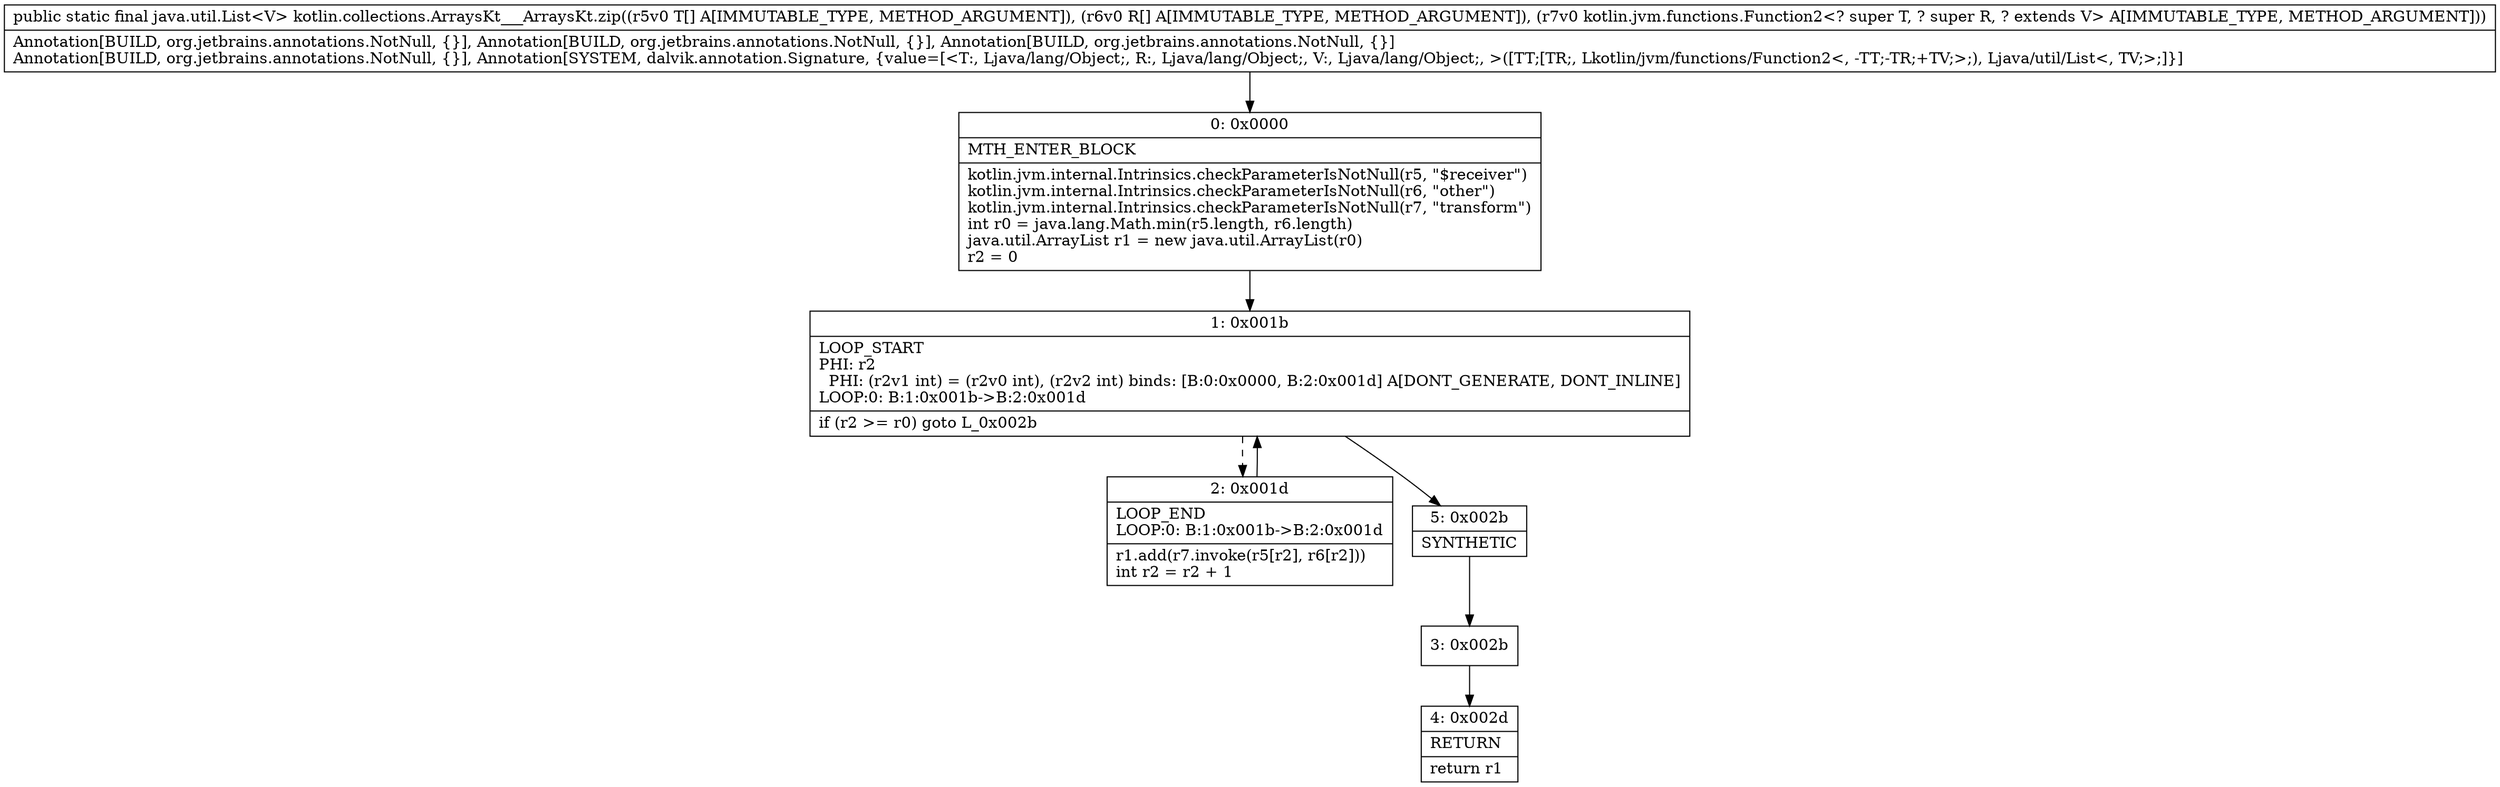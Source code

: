 digraph "CFG forkotlin.collections.ArraysKt___ArraysKt.zip([Ljava\/lang\/Object;[Ljava\/lang\/Object;Lkotlin\/jvm\/functions\/Function2;)Ljava\/util\/List;" {
Node_0 [shape=record,label="{0\:\ 0x0000|MTH_ENTER_BLOCK\l|kotlin.jvm.internal.Intrinsics.checkParameterIsNotNull(r5, \"$receiver\")\lkotlin.jvm.internal.Intrinsics.checkParameterIsNotNull(r6, \"other\")\lkotlin.jvm.internal.Intrinsics.checkParameterIsNotNull(r7, \"transform\")\lint r0 = java.lang.Math.min(r5.length, r6.length)\ljava.util.ArrayList r1 = new java.util.ArrayList(r0)\lr2 = 0\l}"];
Node_1 [shape=record,label="{1\:\ 0x001b|LOOP_START\lPHI: r2 \l  PHI: (r2v1 int) = (r2v0 int), (r2v2 int) binds: [B:0:0x0000, B:2:0x001d] A[DONT_GENERATE, DONT_INLINE]\lLOOP:0: B:1:0x001b\-\>B:2:0x001d\l|if (r2 \>= r0) goto L_0x002b\l}"];
Node_2 [shape=record,label="{2\:\ 0x001d|LOOP_END\lLOOP:0: B:1:0x001b\-\>B:2:0x001d\l|r1.add(r7.invoke(r5[r2], r6[r2]))\lint r2 = r2 + 1\l}"];
Node_3 [shape=record,label="{3\:\ 0x002b}"];
Node_4 [shape=record,label="{4\:\ 0x002d|RETURN\l|return r1\l}"];
Node_5 [shape=record,label="{5\:\ 0x002b|SYNTHETIC\l}"];
MethodNode[shape=record,label="{public static final java.util.List\<V\> kotlin.collections.ArraysKt___ArraysKt.zip((r5v0 T[] A[IMMUTABLE_TYPE, METHOD_ARGUMENT]), (r6v0 R[] A[IMMUTABLE_TYPE, METHOD_ARGUMENT]), (r7v0 kotlin.jvm.functions.Function2\<? super T, ? super R, ? extends V\> A[IMMUTABLE_TYPE, METHOD_ARGUMENT]))  | Annotation[BUILD, org.jetbrains.annotations.NotNull, \{\}], Annotation[BUILD, org.jetbrains.annotations.NotNull, \{\}], Annotation[BUILD, org.jetbrains.annotations.NotNull, \{\}]\lAnnotation[BUILD, org.jetbrains.annotations.NotNull, \{\}], Annotation[SYSTEM, dalvik.annotation.Signature, \{value=[\<T:, Ljava\/lang\/Object;, R:, Ljava\/lang\/Object;, V:, Ljava\/lang\/Object;, \>([TT;[TR;, Lkotlin\/jvm\/functions\/Function2\<, \-TT;\-TR;+TV;\>;), Ljava\/util\/List\<, TV;\>;]\}]\l}"];
MethodNode -> Node_0;
Node_0 -> Node_1;
Node_1 -> Node_2[style=dashed];
Node_1 -> Node_5;
Node_2 -> Node_1;
Node_3 -> Node_4;
Node_5 -> Node_3;
}

